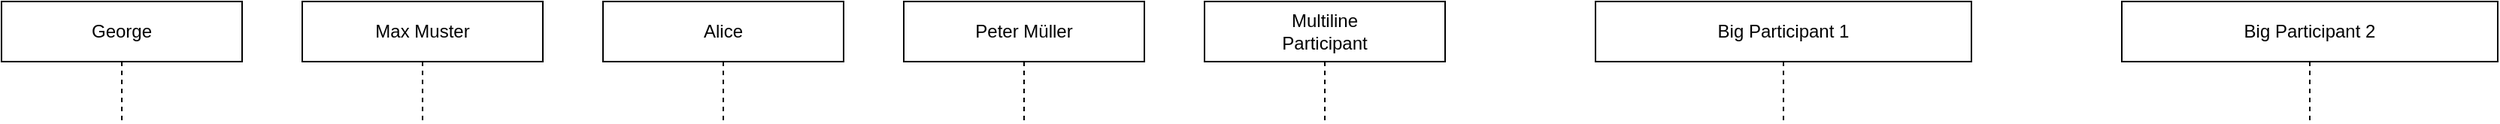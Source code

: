 <mxfile version="26.2.2">
  <diagram name="Diagram" id="test-1">
    <mxGraphModel dx="0" dy="0" grid="1" gridSize="10" guides="1" tooltips="1" connect="1" arrows="1" fold="1" page="0" pageScale="1" pageWidth="851" pageHeight="1100" background="#ffffff" math="0" shadow="0">
      <root>
        <mxCell id="0" />
        <mxCell id="1" parent="0" />
        <mxCell id="test-2" value="George" parent="1" style="shape=umlLifeline;perimeter=lifelinePerimeter;whiteSpace=wrap;html=1;container=1;dropTarget=0;collapsible=0;recursiveResize=0;outlineConnect=0;portConstraint=eastwest;newEdgeStyle={&quot;curved&quot;:0,&quot;rounded&quot;:0};" vertex="1">
          <mxGeometry x="0" y="0" width="160" height="80" as="geometry" />
        </mxCell>
        <mxCell id="test-3" value="Max Muster" parent="1" style="shape=umlLifeline;perimeter=lifelinePerimeter;whiteSpace=wrap;html=1;container=1;dropTarget=0;collapsible=0;recursiveResize=0;outlineConnect=0;portConstraint=eastwest;newEdgeStyle={&quot;curved&quot;:0,&quot;rounded&quot;:0};" vertex="1">
          <mxGeometry x="200" y="0" width="160" height="80" as="geometry" />
        </mxCell>
        <mxCell id="test-4" value="Alice" parent="1" style="shape=umlLifeline;perimeter=lifelinePerimeter;whiteSpace=wrap;html=1;container=1;dropTarget=0;collapsible=0;recursiveResize=0;outlineConnect=0;portConstraint=eastwest;newEdgeStyle={&quot;curved&quot;:0,&quot;rounded&quot;:0};" vertex="1">
          <mxGeometry x="400" y="0" width="160" height="80" as="geometry" />
        </mxCell>
        <mxCell id="test-5" value="Peter Müller" parent="1" style="shape=umlLifeline;perimeter=lifelinePerimeter;whiteSpace=wrap;html=1;container=1;dropTarget=0;collapsible=0;recursiveResize=0;outlineConnect=0;portConstraint=eastwest;newEdgeStyle={&quot;curved&quot;:0,&quot;rounded&quot;:0};" vertex="1">
          <mxGeometry x="600" y="0" width="160" height="80" as="geometry" />
        </mxCell>
        <mxCell id="test-6" value="Multiline&lt;br/&gt;Participant" parent="1" style="shape=umlLifeline;perimeter=lifelinePerimeter;whiteSpace=wrap;html=1;container=1;dropTarget=0;collapsible=0;recursiveResize=0;outlineConnect=0;portConstraint=eastwest;newEdgeStyle={&quot;curved&quot;:0,&quot;rounded&quot;:0};" vertex="1">
          <mxGeometry x="800" y="0" width="160" height="80" as="geometry" />
        </mxCell>
        <mxCell id="test-7" value="Big Participant 1" parent="1" style="shape=umlLifeline;perimeter=lifelinePerimeter;whiteSpace=wrap;html=1;container=1;dropTarget=0;collapsible=0;recursiveResize=0;outlineConnect=0;portConstraint=eastwest;newEdgeStyle={&quot;curved&quot;:0,&quot;rounded&quot;:0};" vertex="1">
          <mxGeometry x="1060" y="0" width="250" height="80" as="geometry" />
        </mxCell>
        <mxCell id="test-8" value="Big Participant 2" parent="1" style="shape=umlLifeline;perimeter=lifelinePerimeter;whiteSpace=wrap;html=1;container=1;dropTarget=0;collapsible=0;recursiveResize=0;outlineConnect=0;portConstraint=eastwest;newEdgeStyle={&quot;curved&quot;:0,&quot;rounded&quot;:0};" vertex="1">
          <mxGeometry x="1410" y="0" width="250" height="80" as="geometry" />
        </mxCell>
      </root>
    </mxGraphModel>
  </diagram>
</mxfile>
